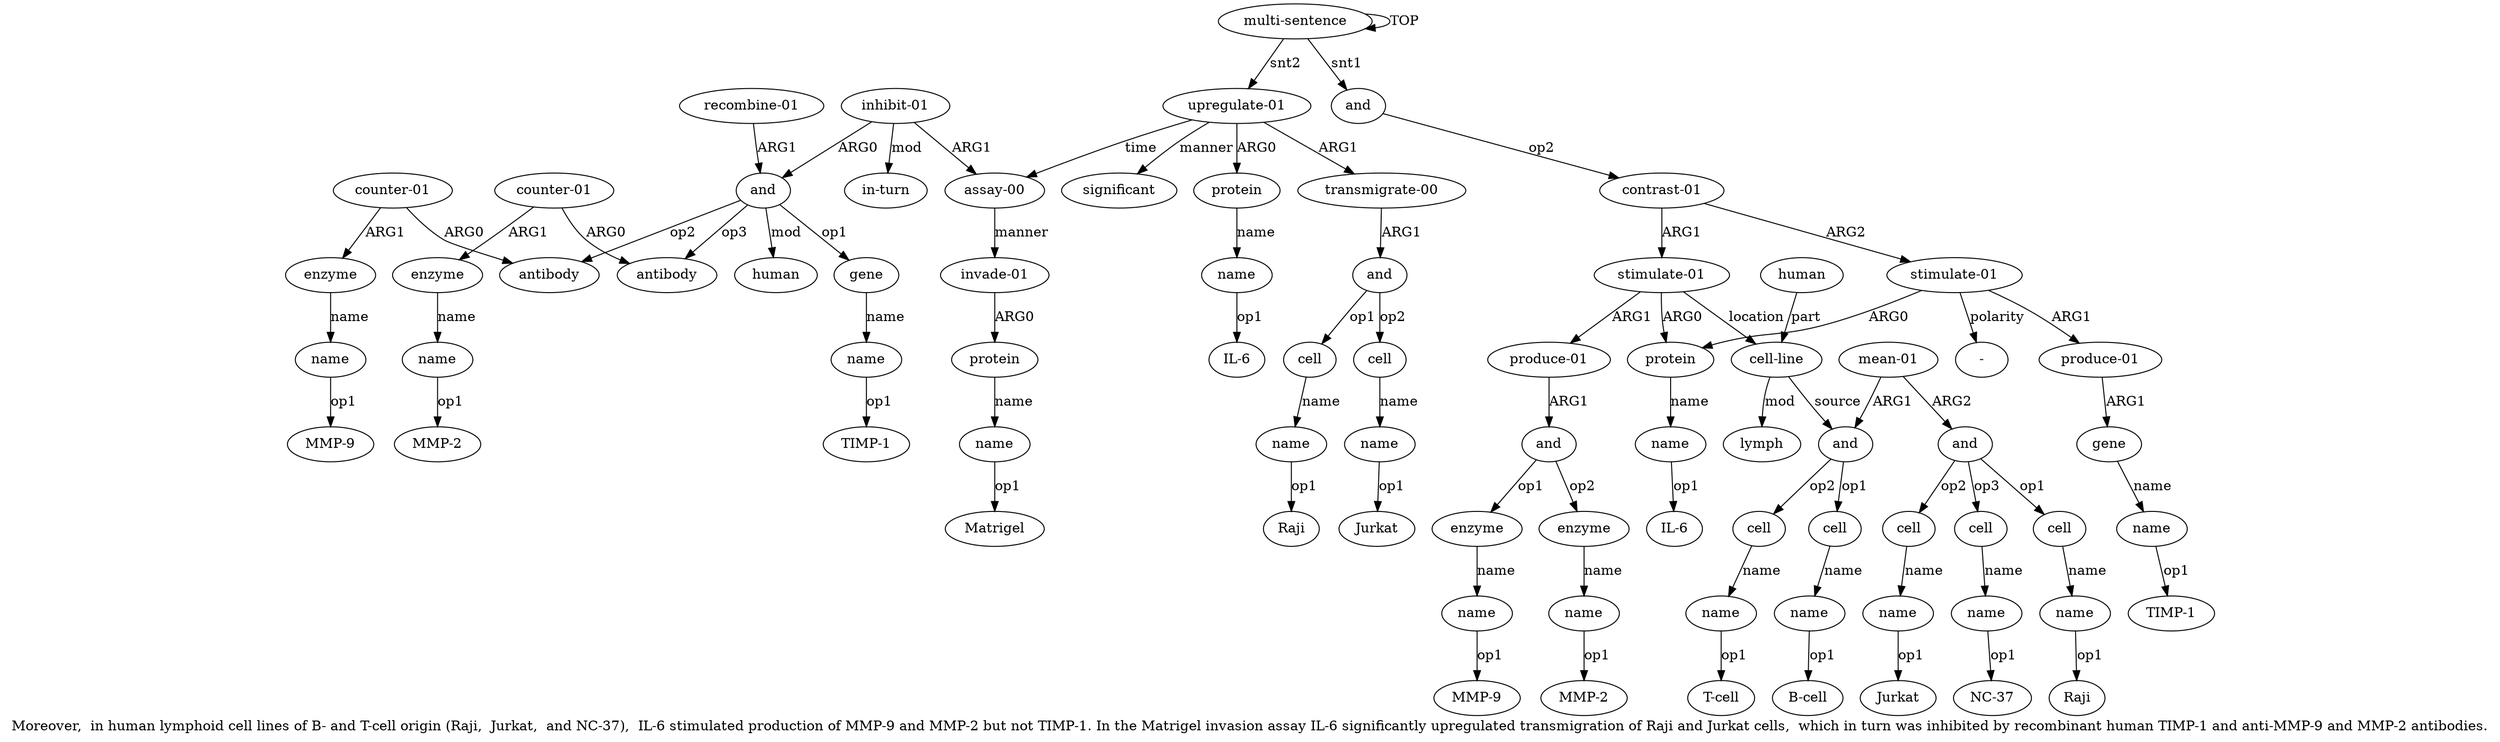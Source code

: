 digraph  {
	graph [label="Moreover,  in human lymphoid cell lines of B- and T-cell origin (Raji,  Jurkat,  and NC-37),  IL-6 stimulated production of MMP-9 \
and MMP-2 but not TIMP-1. In the Matrigel invasion assay IL-6 significantly upregulated transmigration of Raji and Jurkat cells,  \
which in turn was inhibited by recombinant human TIMP-1 and anti-MMP-9 and MMP-2 antibodies."];
	node [label="\N"];
	a20	 [color=black,
		gold_ind=20,
		gold_label="counter-01",
		label="counter-01",
		test_ind=20,
		test_label="counter-01"];
	a21	 [color=black,
		gold_ind=21,
		gold_label=enzyme,
		label=enzyme,
		test_ind=21,
		test_label=enzyme];
	a20 -> a21 [key=0,
	color=black,
	gold_label=ARG1,
	label=ARG1,
	test_label=ARG1];
a19 [color=black,
	gold_ind=19,
	gold_label=antibody,
	label=antibody,
	test_ind=19,
	test_label=antibody];
a20 -> a19 [key=0,
color=black,
gold_label=ARG0,
label=ARG0,
test_label=ARG0];
a22 [color=black,
gold_ind=22,
gold_label=name,
label=name,
test_ind=22,
test_label=name];
a21 -> a22 [key=0,
color=black,
gold_label=name,
label=name,
test_label=name];
"a22 MMP-9" [color=black,
gold_ind=-1,
gold_label="MMP-9",
label="MMP-9",
test_ind=-1,
test_label="MMP-9"];
a22 -> "a22 MMP-9" [key=0,
color=black,
gold_label=op1,
label=op1,
test_label=op1];
a23 [color=black,
gold_ind=23,
gold_label=antibody,
label=antibody,
test_ind=23,
test_label=antibody];
a24 [color=black,
gold_ind=24,
gold_label="counter-01",
label="counter-01",
test_ind=24,
test_label="counter-01"];
a24 -> a23 [key=0,
color=black,
gold_label=ARG0,
label=ARG0,
test_label=ARG0];
a25 [color=black,
gold_ind=25,
gold_label=enzyme,
label=enzyme,
test_ind=25,
test_label=enzyme];
a24 -> a25 [key=0,
color=black,
gold_label=ARG1,
label=ARG1,
test_label=ARG1];
a26 [color=black,
gold_ind=26,
gold_label=name,
label=name,
test_ind=26,
test_label=name];
a25 -> a26 [key=0,
color=black,
gold_label=name,
label=name,
test_label=name];
"a26 MMP-2" [color=black,
gold_ind=-1,
gold_label="MMP-2",
label="MMP-2",
test_ind=-1,
test_label="MMP-2"];
a26 -> "a26 MMP-2" [key=0,
color=black,
gold_label=op1,
label=op1,
test_label=op1];
a27 [color=black,
gold_ind=27,
gold_label="recombine-01",
label="recombine-01",
test_ind=27,
test_label="recombine-01"];
a16 [color=black,
gold_ind=16,
gold_label=and,
label=and,
test_ind=16,
test_label=and];
a27 -> a16 [key=0,
color=black,
gold_label=ARG1,
label=ARG1,
test_label=ARG1];
a28 [color=black,
gold_ind=28,
gold_label=human,
label=human,
test_ind=28,
test_label=human];
a29 [color=black,
gold_ind=29,
gold_label="in-turn",
label="in-turn",
test_ind=29,
test_label="in-turn"];
a60 [color=black,
gold_ind=60,
gold_label=name,
label=name,
test_ind=60,
test_label=name];
"a60 TIMP-1" [color=black,
gold_ind=-1,
gold_label="TIMP-1",
label="TIMP-1",
test_ind=-1,
test_label="TIMP-1"];
a60 -> "a60 TIMP-1" [key=0,
color=black,
gold_label=op1,
label=op1,
test_label=op1];
a31 [color=black,
gold_ind=31,
gold_label="contrast-01",
label="contrast-01",
test_ind=31,
test_label="contrast-01"];
a57 [color=black,
gold_ind=57,
gold_label="stimulate-01",
label="stimulate-01",
test_ind=57,
test_label="stimulate-01"];
a31 -> a57 [key=0,
color=black,
gold_label=ARG2,
label=ARG2,
test_label=ARG2];
a32 [color=black,
gold_ind=32,
gold_label="stimulate-01",
label="stimulate-01",
test_ind=32,
test_label="stimulate-01"];
a31 -> a32 [key=0,
color=black,
gold_label=ARG1,
label=ARG1,
test_label=ARG1];
"a9 Jurkat" [color=black,
gold_ind=-1,
gold_label=Jurkat,
label=Jurkat,
test_ind=-1,
test_label=Jurkat];
a30 [color=black,
gold_ind=30,
gold_label=and,
label=and,
test_ind=30,
test_label=and];
a30 -> a31 [key=0,
color=black,
gold_label=op2,
label=op2,
test_label=op2];
"a57 -" [color=black,
gold_ind=-1,
gold_label="-",
label="-",
test_ind=-1,
test_label="-"];
"a56 NC-37" [color=black,
gold_ind=-1,
gold_label="NC-37",
label="NC-37",
test_ind=-1,
test_label="NC-37"];
a37 [color=black,
gold_ind=37,
gold_label=enzyme,
label=enzyme,
test_ind=37,
test_label=enzyme];
a38 [color=black,
gold_ind=38,
gold_label=name,
label=name,
test_ind=38,
test_label=name];
a37 -> a38 [key=0,
color=black,
gold_label=name,
label=name,
test_label=name];
"a14 Matrigel" [color=black,
gold_ind=-1,
gold_label=Matrigel,
label=Matrigel,
test_ind=-1,
test_label=Matrigel];
"a38 MMP-9" [color=black,
gold_ind=-1,
gold_label="MMP-9",
label="MMP-9",
test_ind=-1,
test_label="MMP-9"];
"a40 MMP-2" [color=black,
gold_ind=-1,
gold_label="MMP-2",
label="MMP-2",
test_ind=-1,
test_label="MMP-2"];
a36 [color=black,
gold_ind=36,
gold_label=and,
label=and,
test_ind=36,
test_label=and];
a36 -> a37 [key=0,
color=black,
gold_label=op1,
label=op1,
test_label=op1];
a39 [color=black,
gold_ind=39,
gold_label=enzyme,
label=enzyme,
test_ind=39,
test_label=enzyme];
a36 -> a39 [key=0,
color=black,
gold_label=op2,
label=op2,
test_label=op2];
a33 [color=black,
gold_ind=33,
gold_label=protein,
label=protein,
test_ind=33,
test_label=protein];
a34 [color=black,
gold_ind=34,
gold_label=name,
label=name,
test_ind=34,
test_label=name];
a33 -> a34 [key=0,
color=black,
gold_label=name,
label=name,
test_label=name];
"a18 TIMP-1" [color=black,
gold_ind=-1,
gold_label="TIMP-1",
label="TIMP-1",
test_ind=-1,
test_label="TIMP-1"];
a35 [color=black,
gold_ind=35,
gold_label="produce-01",
label="produce-01",
test_ind=35,
test_label="produce-01"];
a35 -> a36 [key=0,
color=black,
gold_label=ARG1,
label=ARG1,
test_label=ARG1];
"a7 Raji" [color=black,
gold_ind=-1,
gold_label=Raji,
label=Raji,
test_ind=-1,
test_label=Raji];
"a34 IL-6" [color=black,
gold_ind=-1,
gold_label="IL-6",
label="IL-6",
test_ind=-1,
test_label="IL-6"];
a34 -> "a34 IL-6" [key=0,
color=black,
gold_label=op1,
label=op1,
test_label=op1];
a51 [color=black,
gold_ind=51,
gold_label=cell,
label=cell,
test_ind=51,
test_label=cell];
a52 [color=black,
gold_ind=52,
gold_label=name,
label=name,
test_ind=52,
test_label=name];
a51 -> a52 [key=0,
color=black,
gold_label=name,
label=name,
test_label=name];
a50 [color=black,
gold_ind=50,
gold_label=and,
label=and,
test_ind=50,
test_label=and];
a50 -> a51 [key=0,
color=black,
gold_label=op1,
label=op1,
test_label=op1];
a53 [color=black,
gold_ind=53,
gold_label=cell,
label=cell,
test_ind=53,
test_label=cell];
a50 -> a53 [key=0,
color=black,
gold_label=op2,
label=op2,
test_label=op2];
a55 [color=black,
gold_ind=55,
gold_label=cell,
label=cell,
test_ind=55,
test_label=cell];
a50 -> a55 [key=0,
color=black,
gold_label=op3,
label=op3,
test_label=op3];
a54 [color=black,
gold_ind=54,
gold_label=name,
label=name,
test_ind=54,
test_label=name];
a53 -> a54 [key=0,
color=black,
gold_label=name,
label=name,
test_label=name];
"a52 Raji" [color=black,
gold_ind=-1,
gold_label=Raji,
label=Raji,
test_ind=-1,
test_label=Raji];
a52 -> "a52 Raji" [key=0,
color=black,
gold_label=op1,
label=op1,
test_label=op1];
a56 [color=black,
gold_ind=56,
gold_label=name,
label=name,
test_ind=56,
test_label=name];
a55 -> a56 [key=0,
color=black,
gold_label=name,
label=name,
test_label=name];
"a54 Jurkat" [color=black,
gold_ind=-1,
gold_label=Jurkat,
label=Jurkat,
test_ind=-1,
test_label=Jurkat];
a54 -> "a54 Jurkat" [key=0,
color=black,
gold_label=op1,
label=op1,
test_label=op1];
a57 -> "a57 -" [key=0,
color=black,
gold_label=polarity,
label=polarity,
test_label=polarity];
a57 -> a33 [key=0,
color=black,
gold_label=ARG0,
label=ARG0,
test_label=ARG0];
a58 [color=black,
gold_ind=58,
gold_label="produce-01",
label="produce-01",
test_ind=58,
test_label="produce-01"];
a57 -> a58 [key=0,
color=black,
gold_label=ARG1,
label=ARG1,
test_label=ARG1];
a56 -> "a56 NC-37" [key=0,
color=black,
gold_label=op1,
label=op1,
test_label=op1];
a59 [color=black,
gold_ind=59,
gold_label=gene,
label=gene,
test_ind=59,
test_label=gene];
a59 -> a60 [key=0,
color=black,
gold_label=name,
label=name,
test_label=name];
a58 -> a59 [key=0,
color=black,
gold_label=ARG1,
label=ARG1,
test_label=ARG1];
a32 -> a33 [key=0,
color=black,
gold_label=ARG0,
label=ARG0,
test_label=ARG0];
a32 -> a35 [key=0,
color=black,
gold_label=ARG1,
label=ARG1,
test_label=ARG1];
a41 [color=black,
gold_ind=41,
gold_label="cell-line",
label="cell-line",
test_ind=41,
test_label="cell-line"];
a32 -> a41 [key=0,
color=black,
gold_label=location,
label=location,
test_label=location];
a15 [color=black,
gold_ind=15,
gold_label="inhibit-01",
label="inhibit-01",
test_ind=15,
test_label="inhibit-01"];
a15 -> a29 [key=0,
color=black,
gold_label=mod,
label=mod,
test_label=mod];
a15 -> a16 [key=0,
color=black,
gold_label=ARG0,
label=ARG0,
test_label=ARG0];
a11 [color=black,
gold_ind=11,
gold_label="assay-00",
label="assay-00",
test_ind=11,
test_label="assay-00"];
a15 -> a11 [key=0,
color=black,
gold_label=ARG1,
label=ARG1,
test_label=ARG1];
a14 [color=black,
gold_ind=14,
gold_label=name,
label=name,
test_ind=14,
test_label=name];
a14 -> "a14 Matrigel" [key=0,
color=black,
gold_label=op1,
label=op1,
test_label=op1];
a17 [color=black,
gold_ind=17,
gold_label=gene,
label=gene,
test_ind=17,
test_label=gene];
a18 [color=black,
gold_ind=18,
gold_label=name,
label=name,
test_ind=18,
test_label=name];
a17 -> a18 [key=0,
color=black,
gold_label=name,
label=name,
test_label=name];
a16 -> a23 [key=0,
color=black,
gold_label=op3,
label=op3,
test_label=op3];
a16 -> a28 [key=0,
color=black,
gold_label=mod,
label=mod,
test_label=mod];
a16 -> a17 [key=0,
color=black,
gold_label=op1,
label=op1,
test_label=op1];
a16 -> a19 [key=0,
color=black,
gold_label=op2,
label=op2,
test_label=op2];
a12 [color=black,
gold_ind=12,
gold_label="invade-01",
label="invade-01",
test_ind=12,
test_label="invade-01"];
a11 -> a12 [key=0,
color=black,
gold_label=manner,
label=manner,
test_label=manner];
a10 [color=black,
gold_ind=10,
gold_label=significant,
label=significant,
test_ind=10,
test_label=significant];
a13 [color=black,
gold_ind=13,
gold_label=protein,
label=protein,
test_ind=13,
test_label=protein];
a13 -> a14 [key=0,
color=black,
gold_label=name,
label=name,
test_label=name];
a12 -> a13 [key=0,
color=black,
gold_label=ARG0,
label=ARG0,
test_label=ARG0];
a40 [color=black,
gold_ind=40,
gold_label=name,
label=name,
test_ind=40,
test_label=name];
a39 -> a40 [key=0,
color=black,
gold_label=name,
label=name,
test_label=name];
a38 -> "a38 MMP-9" [key=0,
color=black,
gold_label=op1,
label=op1,
test_label=op1];
a18 -> "a18 TIMP-1" [key=0,
color=black,
gold_label=op1,
label=op1,
test_label=op1];
a1 [color=black,
gold_ind=1,
gold_label="upregulate-01",
label="upregulate-01",
test_ind=1,
test_label="upregulate-01"];
a1 -> a11 [key=0,
color=black,
gold_label=time,
label=time,
test_label=time];
a1 -> a10 [key=0,
color=black,
gold_label=manner,
label=manner,
test_label=manner];
a2 [color=black,
gold_ind=2,
gold_label=protein,
label=protein,
test_ind=2,
test_label=protein];
a1 -> a2 [key=0,
color=black,
gold_label=ARG0,
label=ARG0,
test_label=ARG0];
a4 [color=black,
gold_ind=4,
gold_label="transmigrate-00",
label="transmigrate-00",
test_ind=4,
test_label="transmigrate-00"];
a1 -> a4 [key=0,
color=black,
gold_label=ARG1,
label=ARG1,
test_label=ARG1];
a0 [color=black,
gold_ind=0,
gold_label="multi-sentence",
label="multi-sentence",
test_ind=0,
test_label="multi-sentence"];
a0 -> a30 [key=0,
color=black,
gold_label=snt1,
label=snt1,
test_label=snt1];
a0 -> a1 [key=0,
color=black,
gold_label=snt2,
label=snt2,
test_label=snt2];
a0 -> a0 [key=0,
color=black,
gold_label=TOP,
label=TOP,
test_label=TOP];
a3 [color=black,
gold_ind=3,
gold_label=name,
label=name,
test_ind=3,
test_label=name];
"a3 IL-6" [color=black,
gold_ind=-1,
gold_label="IL-6",
label="IL-6",
test_ind=-1,
test_label="IL-6"];
a3 -> "a3 IL-6" [key=0,
color=black,
gold_label=op1,
label=op1,
test_label=op1];
a2 -> a3 [key=0,
color=black,
gold_label=name,
label=name,
test_label=name];
a5 [color=black,
gold_ind=5,
gold_label=and,
label=and,
test_ind=5,
test_label=and];
a6 [color=black,
gold_ind=6,
gold_label=cell,
label=cell,
test_ind=6,
test_label=cell];
a5 -> a6 [key=0,
color=black,
gold_label=op1,
label=op1,
test_label=op1];
a8 [color=black,
gold_ind=8,
gold_label=cell,
label=cell,
test_ind=8,
test_label=cell];
a5 -> a8 [key=0,
color=black,
gold_label=op2,
label=op2,
test_label=op2];
a4 -> a5 [key=0,
color=black,
gold_label=ARG1,
label=ARG1,
test_label=ARG1];
a7 [color=black,
gold_ind=7,
gold_label=name,
label=name,
test_ind=7,
test_label=name];
a7 -> "a7 Raji" [key=0,
color=black,
gold_label=op1,
label=op1,
test_label=op1];
a6 -> a7 [key=0,
color=black,
gold_label=name,
label=name,
test_label=name];
a9 [color=black,
gold_ind=9,
gold_label=name,
label=name,
test_ind=9,
test_label=name];
a9 -> "a9 Jurkat" [key=0,
color=black,
gold_label=op1,
label=op1,
test_label=op1];
a8 -> a9 [key=0,
color=black,
gold_label=name,
label=name,
test_label=name];
"a46 B-cell" [color=black,
gold_ind=-1,
gold_label="B-cell",
label="B-cell",
test_ind=-1,
test_label="B-cell"];
"a48 T-cell" [color=black,
gold_ind=-1,
gold_label="T-cell",
label="T-cell",
test_ind=-1,
test_label="T-cell"];
a46 [color=black,
gold_ind=46,
gold_label=name,
label=name,
test_ind=46,
test_label=name];
a46 -> "a46 B-cell" [key=0,
color=black,
gold_label=op1,
label=op1,
test_label=op1];
a47 [color=black,
gold_ind=47,
gold_label=cell,
label=cell,
test_ind=47,
test_label=cell];
a48 [color=black,
gold_ind=48,
gold_label=name,
label=name,
test_ind=48,
test_label=name];
a47 -> a48 [key=0,
color=black,
gold_label=name,
label=name,
test_label=name];
a44 [color=black,
gold_ind=44,
gold_label=and,
label=and,
test_ind=44,
test_label=and];
a44 -> a47 [key=0,
color=black,
gold_label=op2,
label=op2,
test_label=op2];
a45 [color=black,
gold_ind=45,
gold_label=cell,
label=cell,
test_ind=45,
test_label=cell];
a44 -> a45 [key=0,
color=black,
gold_label=op1,
label=op1,
test_label=op1];
a45 -> a46 [key=0,
color=black,
gold_label=name,
label=name,
test_label=name];
a42 [color=black,
gold_ind=42,
gold_label=lymph,
label=lymph,
test_ind=42,
test_label=lymph];
a43 [color=black,
gold_ind=43,
gold_label=human,
label=human,
test_ind=43,
test_label=human];
a43 -> a41 [key=0,
color=black,
gold_label=part,
label=part,
test_label=part];
a40 -> "a40 MMP-2" [key=0,
color=black,
gold_label=op1,
label=op1,
test_label=op1];
a41 -> a44 [key=0,
color=black,
gold_label=source,
label=source,
test_label=source];
a41 -> a42 [key=0,
color=black,
gold_label=mod,
label=mod,
test_label=mod];
a48 -> "a48 T-cell" [key=0,
color=black,
gold_label=op1,
label=op1,
test_label=op1];
a49 [color=black,
gold_ind=49,
gold_label="mean-01",
label="mean-01",
test_ind=49,
test_label="mean-01"];
a49 -> a50 [key=0,
color=black,
gold_label=ARG2,
label=ARG2,
test_label=ARG2];
a49 -> a44 [key=0,
color=black,
gold_label=ARG1,
label=ARG1,
test_label=ARG1];
}
